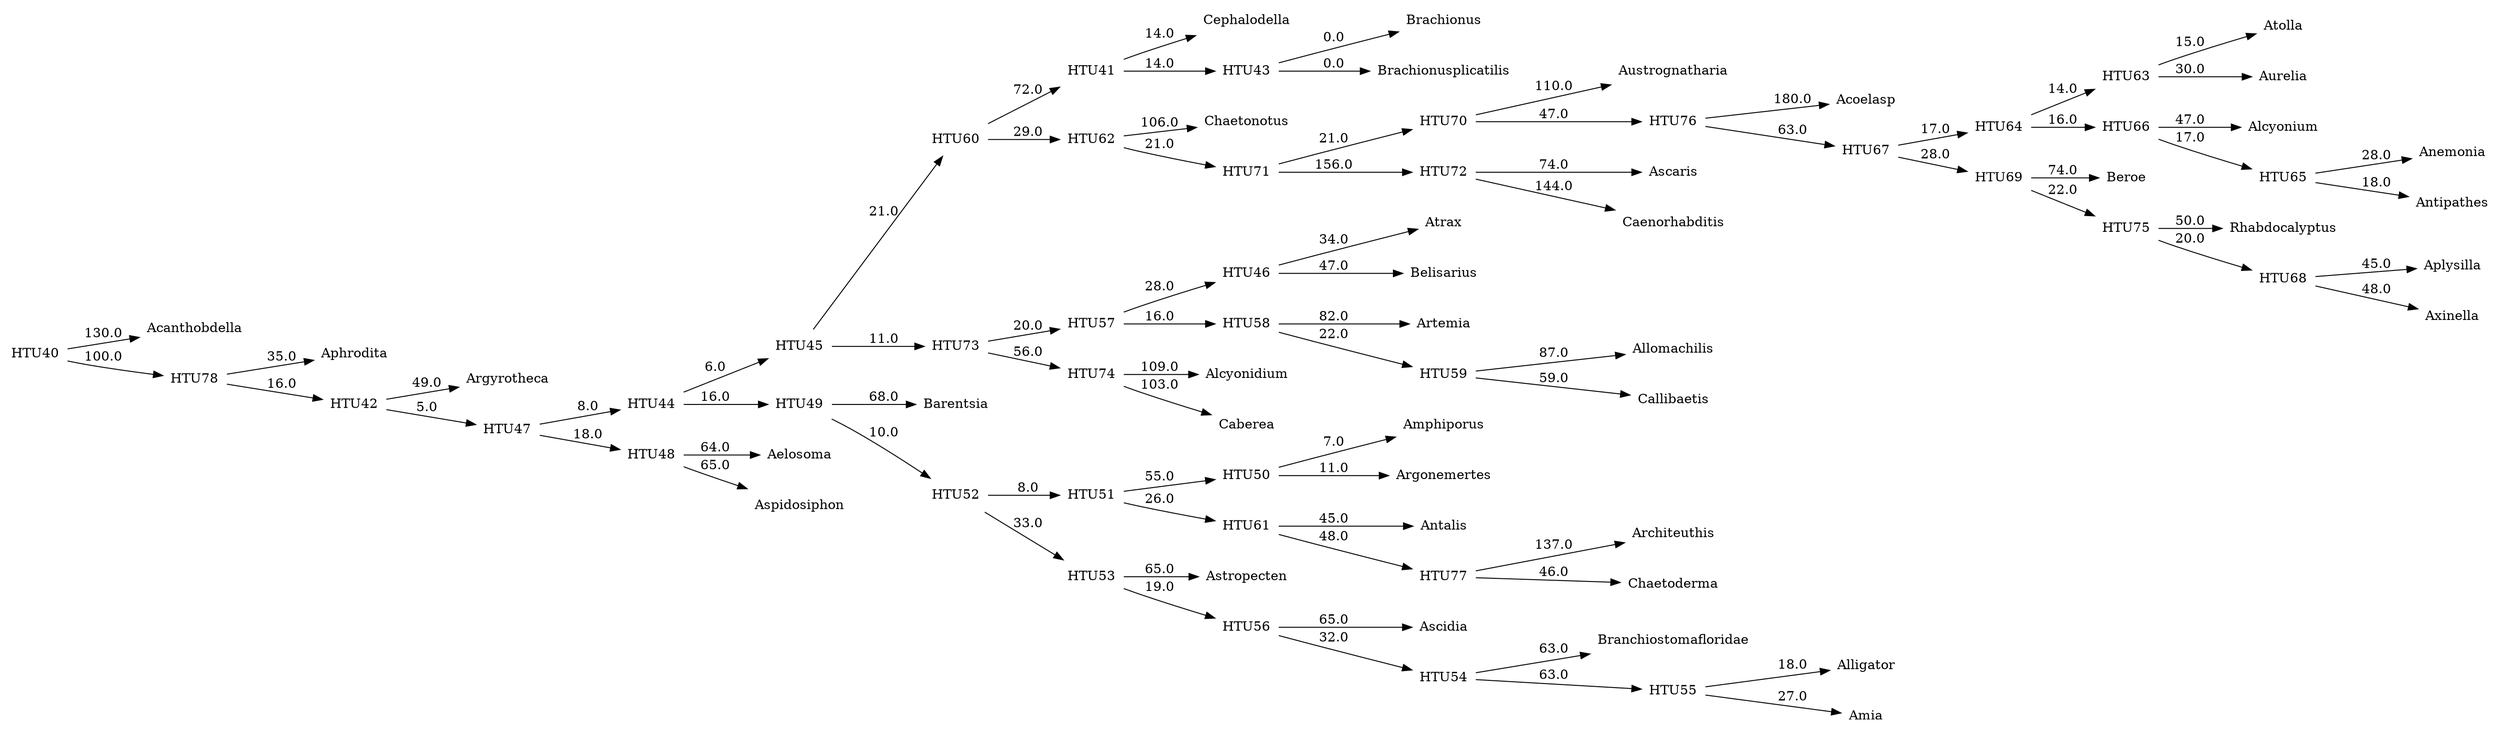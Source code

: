 digraph G {
	rankdir = LR;	edge [colorscheme=spectral11];	node [shape = none];

    0 [label=Acanthobdella];
    1 [label=Acoelasp];
    2 [label=Aelosoma];
    3 [label=Alcyonidium];
    4 [label=Alcyonium];
    5 [label=Alligator];
    6 [label=Allomachilis];
    7 [label=Amia];
    8 [label=Amphiporus];
    9 [label=Anemonia];
    10 [label=Antalis];
    11 [label=Antipathes];
    12 [label=Aphrodita];
    13 [label=Aplysilla];
    14 [label=Architeuthis];
    15 [label=Argonemertes];
    16 [label=Argyrotheca];
    17 [label=Artemia];
    18 [label=Ascaris];
    19 [label=Ascidia];
    20 [label=Aspidosiphon];
    21 [label=Astropecten];
    22 [label=Atolla];
    23 [label=Atrax];
    24 [label=Aurelia];
    25 [label=Austrognatharia];
    26 [label=Axinella];
    27 [label=Barentsia];
    28 [label=Belisarius];
    29 [label=Beroe];
    30 [label=Brachionus];
    31 [label=Brachionusplicatilis];
    32 [label=Branchiostomafloridae];
    33 [label=Caberea];
    34 [label=Caenorhabditis];
    35 [label=Callibaetis];
    36 [label=Cephalodella];
    37 [label=Chaetoderma];
    38 [label=Chaetonotus];
    39 [label=Rhabdocalyptus];
    40 [label=HTU40];
    41 [label=HTU41];
    42 [label=HTU42];
    43 [label=HTU43];
    44 [label=HTU44];
    45 [label=HTU45];
    46 [label=HTU46];
    47 [label=HTU47];
    48 [label=HTU48];
    49 [label=HTU49];
    50 [label=HTU50];
    51 [label=HTU51];
    52 [label=HTU52];
    53 [label=HTU53];
    54 [label=HTU54];
    55 [label=HTU55];
    56 [label=HTU56];
    57 [label=HTU57];
    58 [label=HTU58];
    59 [label=HTU59];
    60 [label=HTU60];
    61 [label=HTU61];
    62 [label=HTU62];
    63 [label=HTU63];
    64 [label=HTU64];
    65 [label=HTU65];
    66 [label=HTU66];
    67 [label=HTU67];
    68 [label=HTU68];
    69 [label=HTU69];
    70 [label=HTU70];
    71 [label=HTU71];
    72 [label=HTU72];
    73 [label=HTU73];
    74 [label=HTU74];
    75 [label=HTU75];
    76 [label=HTU76];
    77 [label=HTU77];
    78 [label=HTU78];
    40 -> 0 [label=130.0];
    40 -> 78 [label=100.0];
    41 -> 36 [label=14.0];
    41 -> 43 [label=14.0];
    42 -> 16 [label=49.0];
    42 -> 47 [label=5.0];
    43 -> 30 [label=0.0];
    43 -> 31 [label=0.0];
    44 -> 45 [label=6.0];
    44 -> 49 [label=16.0];
    45 -> 60 [label=21.0];
    45 -> 73 [label=11.0];
    46 -> 23 [label=34.0];
    46 -> 28 [label=47.0];
    47 -> 44 [label=8.0];
    47 -> 48 [label=18.0];
    48 -> 2 [label=64.0];
    48 -> 20 [label=65.0];
    49 -> 27 [label=68.0];
    49 -> 52 [label=10.0];
    50 -> 8 [label=7.0];
    50 -> 15 [label=11.0];
    51 -> 50 [label=55.0];
    51 -> 61 [label=26.0];
    52 -> 51 [label=8.0];
    52 -> 53 [label=33.0];
    53 -> 21 [label=65.0];
    53 -> 56 [label=19.0];
    54 -> 32 [label=63.0];
    54 -> 55 [label=63.0];
    55 -> 5 [label=18.0];
    55 -> 7 [label=27.0];
    56 -> 19 [label=65.0];
    56 -> 54 [label=32.0];
    57 -> 46 [label=28.0];
    57 -> 58 [label=16.0];
    58 -> 17 [label=82.0];
    58 -> 59 [label=22.0];
    59 -> 6 [label=87.0];
    59 -> 35 [label=59.0];
    60 -> 41 [label=72.0];
    60 -> 62 [label=29.0];
    61 -> 10 [label=45.0];
    61 -> 77 [label=48.0];
    62 -> 38 [label=106.0];
    62 -> 71 [label=21.0];
    63 -> 22 [label=15.0];
    63 -> 24 [label=30.0];
    64 -> 63 [label=14.0];
    64 -> 66 [label=16.0];
    65 -> 9 [label=28.0];
    65 -> 11 [label=18.0];
    66 -> 4 [label=47.0];
    66 -> 65 [label=17.0];
    67 -> 64 [label=17.0];
    67 -> 69 [label=28.0];
    68 -> 13 [label=45.0];
    68 -> 26 [label=48.0];
    69 -> 29 [label=74.0];
    69 -> 75 [label=22.0];
    70 -> 25 [label=110.0];
    70 -> 76 [label=47.0];
    71 -> 70 [label=21.0];
    71 -> 72 [label=156.0];
    72 -> 18 [label=74.0];
    72 -> 34 [label=144.0];
    73 -> 57 [label=20.0];
    73 -> 74 [label=56.0];
    74 -> 3 [label=109.0];
    74 -> 33 [label=103.0];
    75 -> 39 [label=50.0];
    75 -> 68 [label=20.0];
    76 -> 1 [label=180.0];
    76 -> 67 [label=63.0];
    77 -> 14 [label=137.0];
    77 -> 37 [label=46.0];
    78 -> 12 [label=35.0];
    78 -> 42 [label=16.0];
}
//6438.0
